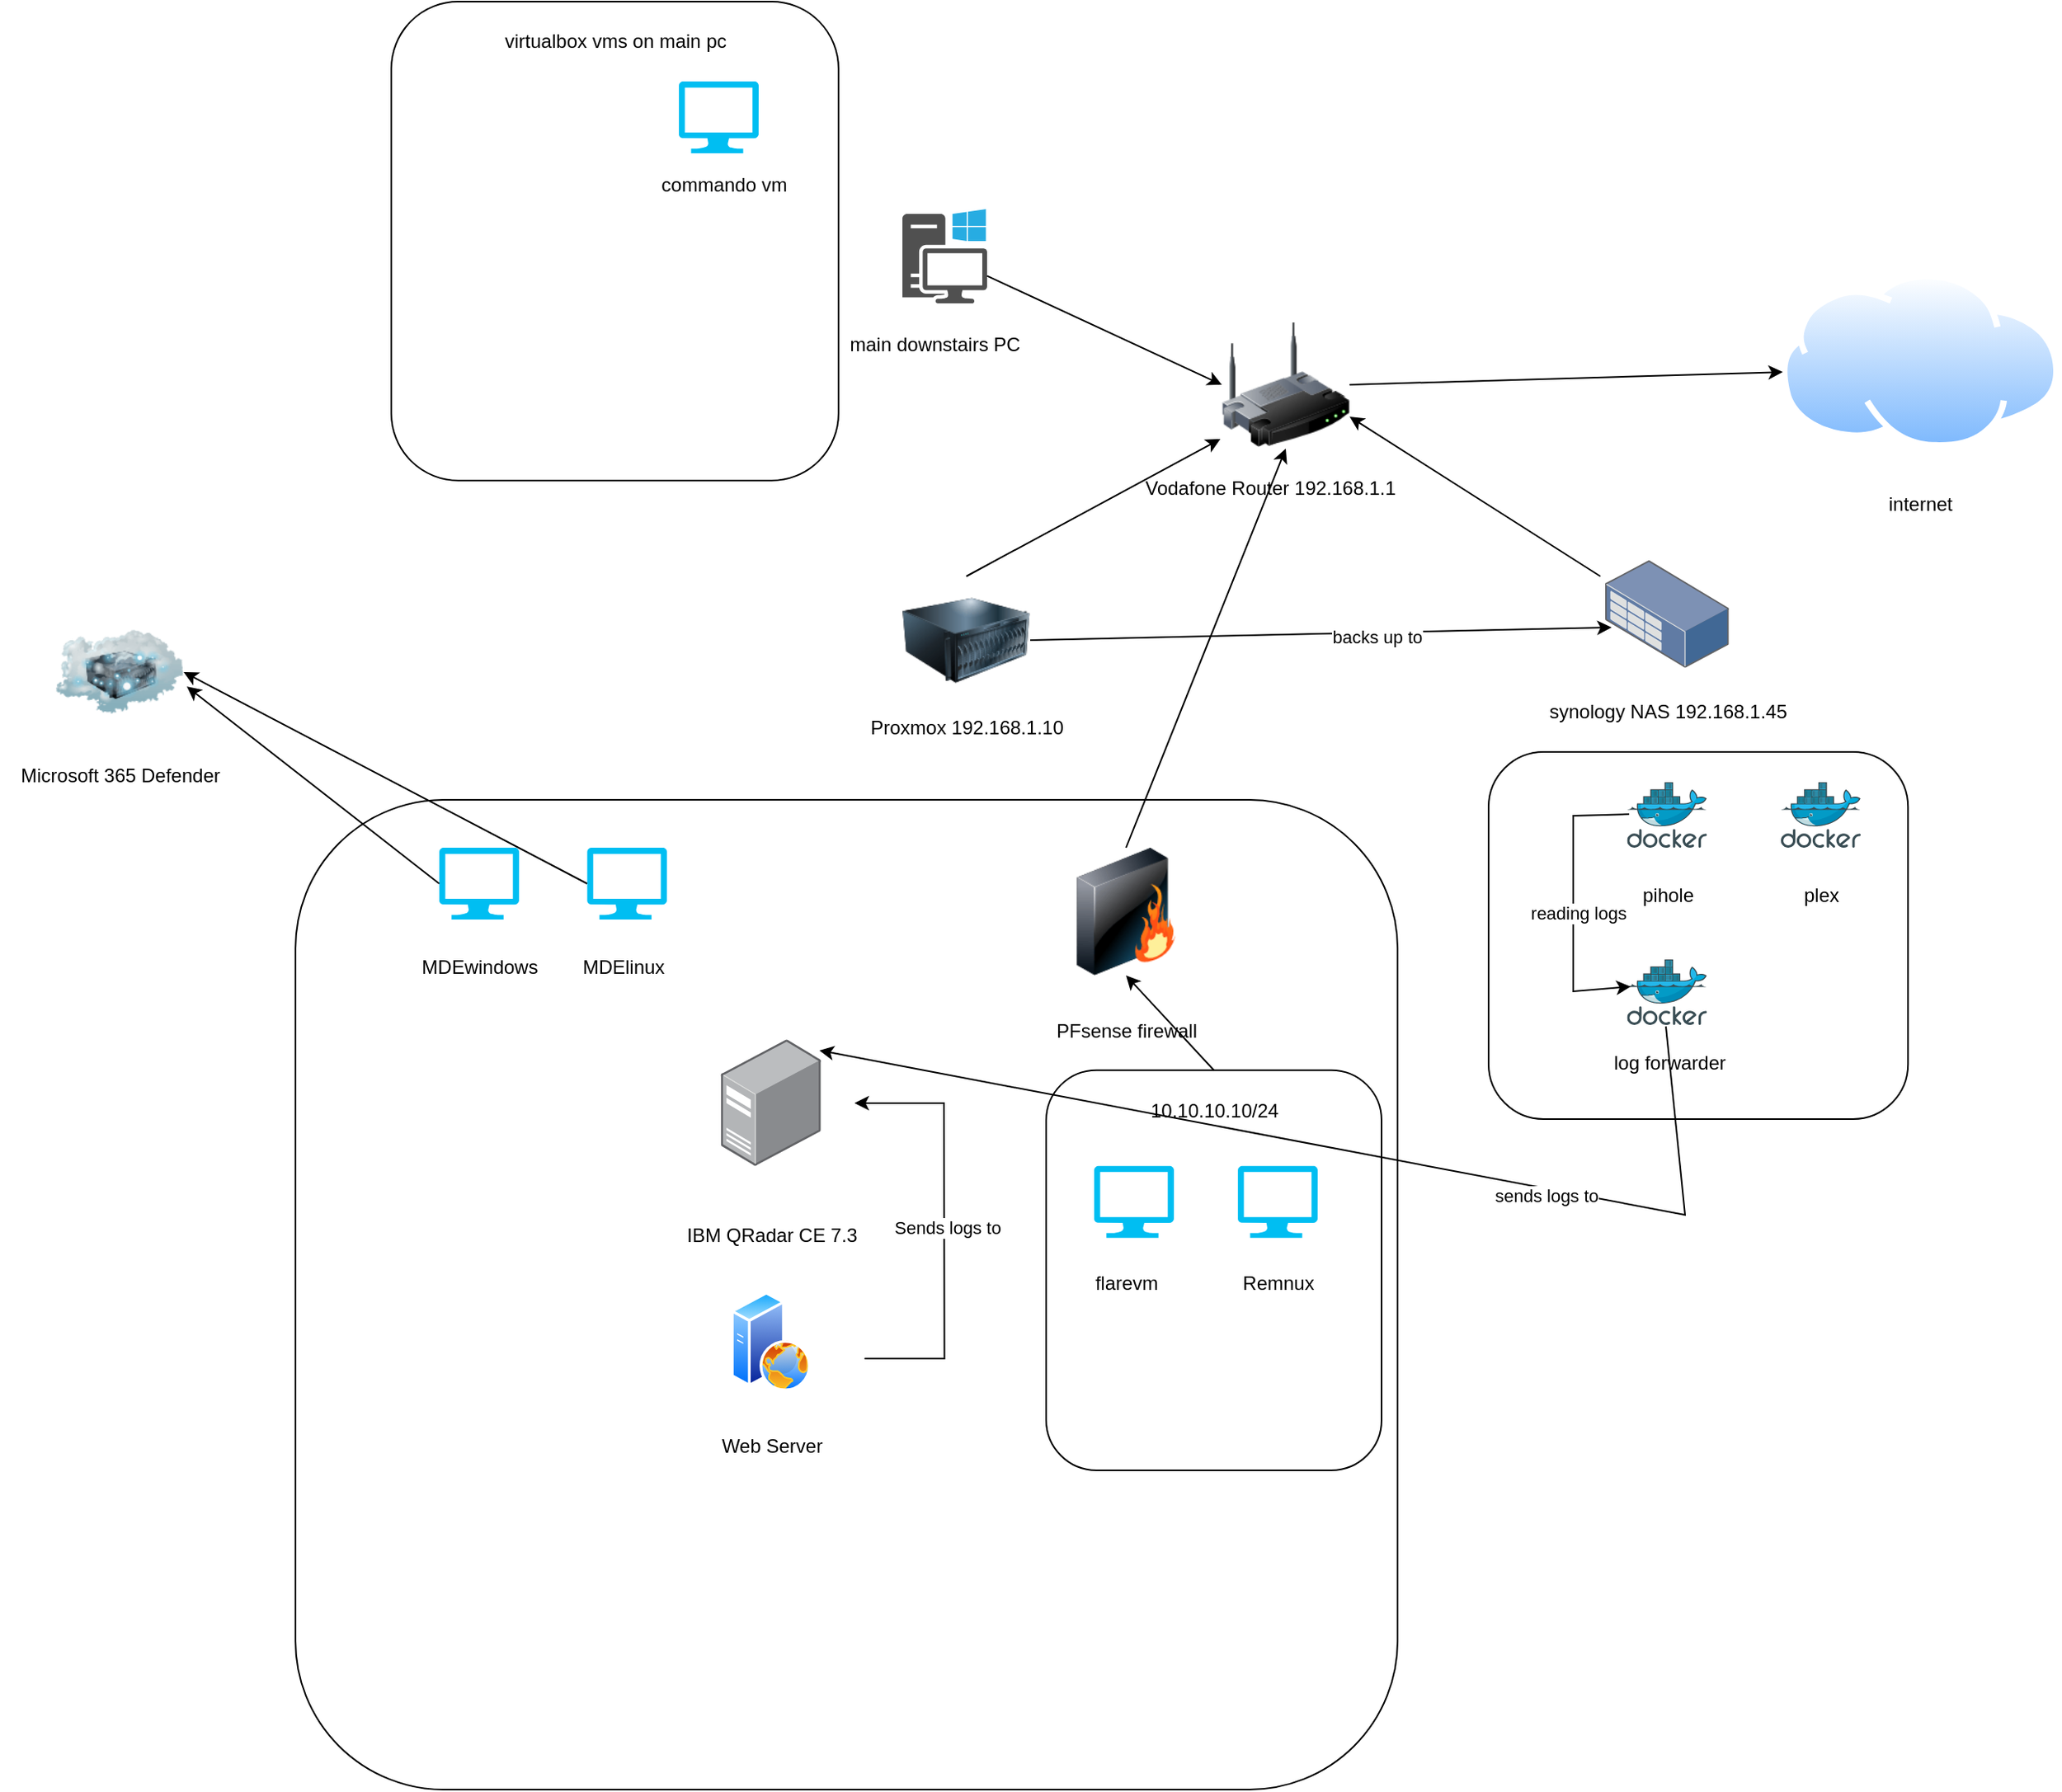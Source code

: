 <mxfile version="24.7.16">
  <diagram name="Page-1" id="ZpYNvY8d8dBsB5j52Xvp">
    <mxGraphModel dx="2284" dy="1846" grid="1" gridSize="10" guides="1" tooltips="1" connect="1" arrows="1" fold="1" page="1" pageScale="1" pageWidth="850" pageHeight="1100" math="0" shadow="0">
      <root>
        <mxCell id="0" />
        <mxCell id="1" parent="0" />
        <mxCell id="5E9RYm8k1yz9LcODwsZq-1" value="" style="image;points=[];aspect=fixed;html=1;align=center;shadow=0;dashed=0;image=img/lib/allied_telesis/computer_and_terminals/Server_Desktop.svg;" vertex="1" parent="1">
          <mxGeometry x="106.3" y="310" width="62.6" height="79.35" as="geometry" />
        </mxCell>
        <mxCell id="5E9RYm8k1yz9LcODwsZq-2" value="&lt;div&gt;IBM QRadar CE 7.3&lt;/div&gt;" style="text;html=1;align=center;verticalAlign=middle;resizable=0;points=[];autosize=1;strokeColor=none;fillColor=none;" vertex="1" parent="1">
          <mxGeometry x="72.6" y="418" width="130" height="30" as="geometry" />
        </mxCell>
        <mxCell id="5E9RYm8k1yz9LcODwsZq-3" value="" style="image;html=1;image=img/lib/clip_art/networking/Cloud_Server_128x128.png" vertex="1" parent="1">
          <mxGeometry x="-310" y="40" width="80" height="80" as="geometry" />
        </mxCell>
        <mxCell id="5E9RYm8k1yz9LcODwsZq-4" value="&lt;div&gt;Microsoft 365 Defender&lt;/div&gt;" style="text;html=1;align=center;verticalAlign=middle;resizable=0;points=[];autosize=1;strokeColor=none;fillColor=none;" vertex="1" parent="1">
          <mxGeometry x="-345" y="130" width="150" height="30" as="geometry" />
        </mxCell>
        <mxCell id="5E9RYm8k1yz9LcODwsZq-7" value="" style="image;aspect=fixed;perimeter=ellipsePerimeter;html=1;align=center;shadow=0;dashed=0;spacingTop=3;image=img/lib/active_directory/web_server.svg;" vertex="1" parent="1">
          <mxGeometry x="112.6" y="468" width="50" height="62.5" as="geometry" />
        </mxCell>
        <mxCell id="5E9RYm8k1yz9LcODwsZq-8" value="Web Server" style="text;html=1;align=center;verticalAlign=middle;resizable=0;points=[];autosize=1;strokeColor=none;fillColor=none;" vertex="1" parent="1">
          <mxGeometry x="92.6" y="550" width="90" height="30" as="geometry" />
        </mxCell>
        <mxCell id="5E9RYm8k1yz9LcODwsZq-11" value="" style="endArrow=classic;html=1;rounded=0;" edge="1" parent="1">
          <mxGeometry width="50" height="50" relative="1" as="geometry">
            <mxPoint x="196.3" y="510" as="sourcePoint" />
            <mxPoint x="190" y="350" as="targetPoint" />
            <Array as="points">
              <mxPoint x="246.3" y="510" />
              <mxPoint x="246" y="350" />
            </Array>
          </mxGeometry>
        </mxCell>
        <mxCell id="5E9RYm8k1yz9LcODwsZq-13" value="Sends logs to" style="edgeLabel;html=1;align=center;verticalAlign=middle;resizable=0;points=[];" vertex="1" connectable="0" parent="5E9RYm8k1yz9LcODwsZq-11">
          <mxGeometry x="-0.007" y="-2" relative="1" as="geometry">
            <mxPoint as="offset" />
          </mxGeometry>
        </mxCell>
        <mxCell id="5E9RYm8k1yz9LcODwsZq-14" value="" style="image;html=1;image=img/lib/clip_art/networking/Firewall_128x128.png" vertex="1" parent="1">
          <mxGeometry x="320" y="190" width="80" height="80" as="geometry" />
        </mxCell>
        <mxCell id="5E9RYm8k1yz9LcODwsZq-15" value="PFsense firewall" style="text;html=1;align=center;verticalAlign=middle;resizable=0;points=[];autosize=1;strokeColor=none;fillColor=none;" vertex="1" parent="1">
          <mxGeometry x="300" y="290" width="120" height="30" as="geometry" />
        </mxCell>
        <mxCell id="5E9RYm8k1yz9LcODwsZq-16" value="" style="image;html=1;image=img/lib/clip_art/computers/Server_128x128.png" vertex="1" parent="1">
          <mxGeometry x="220" y="20" width="80" height="80" as="geometry" />
        </mxCell>
        <mxCell id="5E9RYm8k1yz9LcODwsZq-17" value="Proxmox 192.168.1.10" style="text;html=1;align=center;verticalAlign=middle;resizable=0;points=[];autosize=1;strokeColor=none;fillColor=none;" vertex="1" parent="1">
          <mxGeometry x="185" y="100" width="150" height="30" as="geometry" />
        </mxCell>
        <mxCell id="5E9RYm8k1yz9LcODwsZq-18" value="" style="rounded=1;whiteSpace=wrap;html=1;fillColor=none;" vertex="1" parent="1">
          <mxGeometry x="-160" y="160" width="690" height="620" as="geometry" />
        </mxCell>
        <mxCell id="5E9RYm8k1yz9LcODwsZq-19" value="" style="rounded=1;whiteSpace=wrap;html=1;fillColor=none;" vertex="1" parent="1">
          <mxGeometry x="310" y="329.35" width="210" height="250.65" as="geometry" />
        </mxCell>
        <mxCell id="5E9RYm8k1yz9LcODwsZq-20" value="&lt;div&gt;10.10.10.10/24&lt;/div&gt;" style="text;html=1;align=center;verticalAlign=middle;resizable=0;points=[];autosize=1;strokeColor=none;fillColor=none;" vertex="1" parent="1">
          <mxGeometry x="360" y="340" width="110" height="30" as="geometry" />
        </mxCell>
        <mxCell id="5E9RYm8k1yz9LcODwsZq-21" value="" style="verticalLabelPosition=bottom;html=1;verticalAlign=top;align=center;strokeColor=none;fillColor=#00BEF2;shape=mxgraph.azure.computer;pointerEvents=1;" vertex="1" parent="1">
          <mxGeometry x="340" y="389.35" width="50" height="45" as="geometry" />
        </mxCell>
        <mxCell id="5E9RYm8k1yz9LcODwsZq-22" value="flarevm" style="text;html=1;align=center;verticalAlign=middle;resizable=0;points=[];autosize=1;strokeColor=none;fillColor=none;" vertex="1" parent="1">
          <mxGeometry x="330" y="448" width="60" height="30" as="geometry" />
        </mxCell>
        <mxCell id="5E9RYm8k1yz9LcODwsZq-23" value="" style="image;aspect=fixed;perimeter=ellipsePerimeter;html=1;align=center;shadow=0;dashed=0;spacingTop=3;image=img/lib/active_directory/internet_cloud.svg;" vertex="1" parent="1">
          <mxGeometry x="770" y="-170" width="174.6" height="110" as="geometry" />
        </mxCell>
        <mxCell id="5E9RYm8k1yz9LcODwsZq-24" value="internet" style="text;html=1;align=center;verticalAlign=middle;resizable=0;points=[];autosize=1;strokeColor=none;fillColor=none;" vertex="1" parent="1">
          <mxGeometry x="827.3" y="-40" width="60" height="30" as="geometry" />
        </mxCell>
        <mxCell id="5E9RYm8k1yz9LcODwsZq-31" value="" style="endArrow=classic;html=1;rounded=0;exitX=0.5;exitY=0;exitDx=0;exitDy=0;entryX=0.5;entryY=1;entryDx=0;entryDy=0;" edge="1" parent="1" source="5E9RYm8k1yz9LcODwsZq-19" target="5E9RYm8k1yz9LcODwsZq-14">
          <mxGeometry width="50" height="50" relative="1" as="geometry">
            <mxPoint x="140" y="280" as="sourcePoint" />
            <mxPoint x="190" y="230" as="targetPoint" />
          </mxGeometry>
        </mxCell>
        <mxCell id="5E9RYm8k1yz9LcODwsZq-33" value="" style="endArrow=classic;html=1;rounded=0;exitX=0.5;exitY=0;exitDx=0;exitDy=0;entryX=0.5;entryY=1;entryDx=0;entryDy=0;" edge="1" parent="1" source="5E9RYm8k1yz9LcODwsZq-14" target="5E9RYm8k1yz9LcODwsZq-35">
          <mxGeometry width="50" height="50" relative="1" as="geometry">
            <mxPoint x="400" y="120" as="sourcePoint" />
            <mxPoint x="450" as="targetPoint" />
          </mxGeometry>
        </mxCell>
        <mxCell id="5E9RYm8k1yz9LcODwsZq-35" value="" style="image;html=1;image=img/lib/clip_art/networking/Wireless_Router_128x128.png" vertex="1" parent="1">
          <mxGeometry x="420" y="-140" width="80" height="80" as="geometry" />
        </mxCell>
        <mxCell id="5E9RYm8k1yz9LcODwsZq-38" value="Vodafone Router 192.168.1.1" style="text;html=1;align=center;verticalAlign=middle;resizable=0;points=[];autosize=1;strokeColor=none;fillColor=none;" vertex="1" parent="1">
          <mxGeometry x="360" y="-50" width="180" height="30" as="geometry" />
        </mxCell>
        <mxCell id="5E9RYm8k1yz9LcODwsZq-39" value="" style="endArrow=classic;html=1;rounded=0;entryX=0.007;entryY=0.564;entryDx=0;entryDy=0;entryPerimeter=0;exitX=1;exitY=0.5;exitDx=0;exitDy=0;" edge="1" parent="1" source="5E9RYm8k1yz9LcODwsZq-35" target="5E9RYm8k1yz9LcODwsZq-23">
          <mxGeometry width="50" height="50" relative="1" as="geometry">
            <mxPoint x="170" y="150" as="sourcePoint" />
            <mxPoint x="220" y="100" as="targetPoint" />
          </mxGeometry>
        </mxCell>
        <mxCell id="5E9RYm8k1yz9LcODwsZq-40" value="" style="endArrow=classic;html=1;rounded=0;entryX=-0.012;entryY=0.925;entryDx=0;entryDy=0;exitX=0.5;exitY=0;exitDx=0;exitDy=0;entryPerimeter=0;" edge="1" parent="1" source="5E9RYm8k1yz9LcODwsZq-16" target="5E9RYm8k1yz9LcODwsZq-35">
          <mxGeometry width="50" height="50" relative="1" as="geometry">
            <mxPoint x="170" y="150" as="sourcePoint" />
            <mxPoint x="220" y="100" as="targetPoint" />
          </mxGeometry>
        </mxCell>
        <mxCell id="5E9RYm8k1yz9LcODwsZq-41" value="" style="verticalLabelPosition=bottom;html=1;verticalAlign=top;align=center;strokeColor=none;fillColor=#00BEF2;shape=mxgraph.azure.computer;pointerEvents=1;" vertex="1" parent="1">
          <mxGeometry x="430" y="389.35" width="50" height="45" as="geometry" />
        </mxCell>
        <mxCell id="5E9RYm8k1yz9LcODwsZq-43" value="&lt;div&gt;Remnux&lt;/div&gt;" style="text;html=1;align=center;verticalAlign=middle;resizable=0;points=[];autosize=1;strokeColor=none;fillColor=none;" vertex="1" parent="1">
          <mxGeometry x="420" y="448" width="70" height="30" as="geometry" />
        </mxCell>
        <mxCell id="5E9RYm8k1yz9LcODwsZq-44" value="" style="sketch=0;pointerEvents=1;shadow=0;dashed=0;html=1;strokeColor=none;fillColor=#505050;labelPosition=center;verticalLabelPosition=bottom;verticalAlign=top;outlineConnect=0;align=center;shape=mxgraph.office.devices.workstation_pc;" vertex="1" parent="1">
          <mxGeometry x="220" y="-210" width="53" height="59" as="geometry" />
        </mxCell>
        <mxCell id="5E9RYm8k1yz9LcODwsZq-45" value="main downstairs PC" style="text;html=1;align=center;verticalAlign=middle;resizable=0;points=[];autosize=1;strokeColor=none;fillColor=none;" vertex="1" parent="1">
          <mxGeometry x="170" y="-140" width="140" height="30" as="geometry" />
        </mxCell>
        <mxCell id="5E9RYm8k1yz9LcODwsZq-46" value="" style="endArrow=classic;html=1;rounded=0;entryX=0;entryY=0.5;entryDx=0;entryDy=0;" edge="1" parent="1" source="5E9RYm8k1yz9LcODwsZq-44" target="5E9RYm8k1yz9LcODwsZq-35">
          <mxGeometry width="50" height="50" relative="1" as="geometry">
            <mxPoint x="220" y="-50" as="sourcePoint" />
            <mxPoint x="270" y="-100" as="targetPoint" />
          </mxGeometry>
        </mxCell>
        <mxCell id="5E9RYm8k1yz9LcODwsZq-47" value="" style="rounded=1;whiteSpace=wrap;html=1;fillColor=none;" vertex="1" parent="1">
          <mxGeometry x="-100" y="-340" width="280" height="300" as="geometry" />
        </mxCell>
        <mxCell id="5E9RYm8k1yz9LcODwsZq-48" value="&lt;div&gt;virtualbox vms on main pc&lt;/div&gt;" style="text;html=1;align=center;verticalAlign=middle;resizable=0;points=[];autosize=1;strokeColor=none;fillColor=none;" vertex="1" parent="1">
          <mxGeometry x="-40" y="-330" width="160" height="30" as="geometry" />
        </mxCell>
        <mxCell id="5E9RYm8k1yz9LcODwsZq-49" value="" style="verticalLabelPosition=bottom;html=1;verticalAlign=top;align=center;strokeColor=none;fillColor=#00BEF2;shape=mxgraph.azure.computer;pointerEvents=1;" vertex="1" parent="1">
          <mxGeometry x="80" y="-290" width="50" height="45" as="geometry" />
        </mxCell>
        <mxCell id="5E9RYm8k1yz9LcODwsZq-50" value="commando vm" style="text;html=1;align=center;verticalAlign=middle;resizable=0;points=[];autosize=1;strokeColor=none;fillColor=none;" vertex="1" parent="1">
          <mxGeometry x="52.6" y="-240" width="110" height="30" as="geometry" />
        </mxCell>
        <mxCell id="5E9RYm8k1yz9LcODwsZq-51" value="" style="verticalLabelPosition=bottom;html=1;verticalAlign=top;align=center;strokeColor=none;fillColor=#00BEF2;shape=mxgraph.azure.computer;pointerEvents=1;" vertex="1" parent="1">
          <mxGeometry x="-70" y="190.0" width="50" height="45" as="geometry" />
        </mxCell>
        <mxCell id="5E9RYm8k1yz9LcODwsZq-54" value="MDEwindows" style="text;html=1;align=center;verticalAlign=middle;resizable=0;points=[];autosize=1;strokeColor=none;fillColor=none;" vertex="1" parent="1">
          <mxGeometry x="-95" y="250" width="100" height="30" as="geometry" />
        </mxCell>
        <mxCell id="5E9RYm8k1yz9LcODwsZq-55" value="" style="verticalLabelPosition=bottom;html=1;verticalAlign=top;align=center;strokeColor=none;fillColor=#00BEF2;shape=mxgraph.azure.computer;pointerEvents=1;" vertex="1" parent="1">
          <mxGeometry x="22.6" y="190.0" width="50" height="45" as="geometry" />
        </mxCell>
        <mxCell id="5E9RYm8k1yz9LcODwsZq-56" value="MDElinux" style="text;html=1;align=center;verticalAlign=middle;resizable=0;points=[];autosize=1;strokeColor=none;fillColor=none;" vertex="1" parent="1">
          <mxGeometry x="10" y="250" width="70" height="30" as="geometry" />
        </mxCell>
        <mxCell id="5E9RYm8k1yz9LcODwsZq-57" value="" style="endArrow=classic;html=1;rounded=0;exitX=0;exitY=0.5;exitDx=0;exitDy=0;exitPerimeter=0;entryX=1.025;entryY=0.613;entryDx=0;entryDy=0;entryPerimeter=0;" edge="1" parent="1" source="5E9RYm8k1yz9LcODwsZq-51" target="5E9RYm8k1yz9LcODwsZq-3">
          <mxGeometry width="50" height="50" relative="1" as="geometry">
            <mxPoint x="-280" y="250" as="sourcePoint" />
            <mxPoint x="-230" y="200" as="targetPoint" />
          </mxGeometry>
        </mxCell>
        <mxCell id="5E9RYm8k1yz9LcODwsZq-59" value="" style="endArrow=classic;html=1;rounded=0;exitX=0;exitY=0.5;exitDx=0;exitDy=0;exitPerimeter=0;entryX=1;entryY=0.5;entryDx=0;entryDy=0;" edge="1" parent="1" source="5E9RYm8k1yz9LcODwsZq-55" target="5E9RYm8k1yz9LcODwsZq-3">
          <mxGeometry width="50" height="50" relative="1" as="geometry">
            <mxPoint x="-150" y="90" as="sourcePoint" />
            <mxPoint x="-100" y="40" as="targetPoint" />
          </mxGeometry>
        </mxCell>
        <mxCell id="5E9RYm8k1yz9LcODwsZq-60" value="" style="image;points=[];aspect=fixed;html=1;align=center;shadow=0;dashed=0;image=img/lib/allied_telesis/storage/Datacenter_Server_Rack_Storage_Unit_Small.svg;" vertex="1" parent="1">
          <mxGeometry x="660" y="10" width="77.4" height="67.2" as="geometry" />
        </mxCell>
        <mxCell id="5E9RYm8k1yz9LcODwsZq-61" value="synology NAS 192.168.1.45" style="text;html=1;align=center;verticalAlign=middle;resizable=0;points=[];autosize=1;strokeColor=none;fillColor=none;" vertex="1" parent="1">
          <mxGeometry x="613.7" y="90" width="170" height="30" as="geometry" />
        </mxCell>
        <mxCell id="5E9RYm8k1yz9LcODwsZq-62" value="" style="image;sketch=0;aspect=fixed;html=1;points=[];align=center;fontSize=12;image=img/lib/mscae/Docker.svg;" vertex="1" parent="1">
          <mxGeometry x="673.7" y="149" width="50" height="41" as="geometry" />
        </mxCell>
        <mxCell id="5E9RYm8k1yz9LcODwsZq-63" value="pihole" style="text;html=1;align=center;verticalAlign=middle;resizable=0;points=[];autosize=1;strokeColor=none;fillColor=none;" vertex="1" parent="1">
          <mxGeometry x="668.7" y="205" width="60" height="30" as="geometry" />
        </mxCell>
        <mxCell id="5E9RYm8k1yz9LcODwsZq-64" value="" style="image;sketch=0;aspect=fixed;html=1;points=[];align=center;fontSize=12;image=img/lib/mscae/Docker.svg;" vertex="1" parent="1">
          <mxGeometry x="770" y="149" width="50" height="41" as="geometry" />
        </mxCell>
        <mxCell id="5E9RYm8k1yz9LcODwsZq-65" value="plex" style="text;html=1;align=center;verticalAlign=middle;resizable=0;points=[];autosize=1;strokeColor=none;fillColor=none;" vertex="1" parent="1">
          <mxGeometry x="770" y="205" width="50" height="30" as="geometry" />
        </mxCell>
        <mxCell id="5E9RYm8k1yz9LcODwsZq-66" value="" style="image;sketch=0;aspect=fixed;html=1;points=[];align=center;fontSize=12;image=img/lib/mscae/Docker.svg;" vertex="1" parent="1">
          <mxGeometry x="673.7" y="260" width="50" height="41" as="geometry" />
        </mxCell>
        <mxCell id="5E9RYm8k1yz9LcODwsZq-67" value="log forwarder" style="text;html=1;align=center;verticalAlign=middle;resizable=0;points=[];autosize=1;strokeColor=none;fillColor=none;" vertex="1" parent="1">
          <mxGeometry x="650" y="310" width="100" height="30" as="geometry" />
        </mxCell>
        <mxCell id="5E9RYm8k1yz9LcODwsZq-68" value="" style="rounded=1;whiteSpace=wrap;html=1;fillColor=none;" vertex="1" parent="1">
          <mxGeometry x="587" y="130" width="262.6" height="230" as="geometry" />
        </mxCell>
        <mxCell id="5E9RYm8k1yz9LcODwsZq-69" value="" style="endArrow=classic;html=1;rounded=0;exitX=0.026;exitY=0.488;exitDx=0;exitDy=0;exitPerimeter=0;entryX=0.046;entryY=0.415;entryDx=0;entryDy=0;entryPerimeter=0;" edge="1" parent="1" source="5E9RYm8k1yz9LcODwsZq-62" target="5E9RYm8k1yz9LcODwsZq-66">
          <mxGeometry width="50" height="50" relative="1" as="geometry">
            <mxPoint x="840" y="50" as="sourcePoint" />
            <mxPoint x="650" y="280" as="targetPoint" />
            <Array as="points">
              <mxPoint x="640" y="170" />
              <mxPoint x="640" y="280" />
            </Array>
          </mxGeometry>
        </mxCell>
        <mxCell id="5E9RYm8k1yz9LcODwsZq-70" value="reading logs" style="edgeLabel;html=1;align=center;verticalAlign=middle;resizable=0;points=[];" vertex="1" connectable="0" parent="5E9RYm8k1yz9LcODwsZq-69">
          <mxGeometry x="0.06" y="3" relative="1" as="geometry">
            <mxPoint as="offset" />
          </mxGeometry>
        </mxCell>
        <mxCell id="5E9RYm8k1yz9LcODwsZq-71" value="" style="endArrow=classic;html=1;rounded=0;exitX=0.486;exitY=1.024;exitDx=0;exitDy=0;exitPerimeter=0;entryX=0.986;entryY=0.088;entryDx=0;entryDy=0;entryPerimeter=0;" edge="1" parent="1" source="5E9RYm8k1yz9LcODwsZq-66" target="5E9RYm8k1yz9LcODwsZq-1">
          <mxGeometry width="50" height="50" relative="1" as="geometry">
            <mxPoint x="770" y="510" as="sourcePoint" />
            <mxPoint x="640" y="450" as="targetPoint" />
            <Array as="points">
              <mxPoint x="710" y="420" />
            </Array>
          </mxGeometry>
        </mxCell>
        <mxCell id="5E9RYm8k1yz9LcODwsZq-72" value="sends logs to" style="edgeLabel;html=1;align=center;verticalAlign=middle;resizable=0;points=[];" vertex="1" connectable="0" parent="5E9RYm8k1yz9LcODwsZq-71">
          <mxGeometry x="-0.384" y="4" relative="1" as="geometry">
            <mxPoint as="offset" />
          </mxGeometry>
        </mxCell>
        <mxCell id="5E9RYm8k1yz9LcODwsZq-73" value="" style="endArrow=classic;html=1;rounded=0;exitX=1;exitY=0.5;exitDx=0;exitDy=0;entryX=0.052;entryY=0.625;entryDx=0;entryDy=0;entryPerimeter=0;" edge="1" parent="1" source="5E9RYm8k1yz9LcODwsZq-16" target="5E9RYm8k1yz9LcODwsZq-60">
          <mxGeometry width="50" height="50" relative="1" as="geometry">
            <mxPoint x="480" y="180" as="sourcePoint" />
            <mxPoint x="560" y="40" as="targetPoint" />
          </mxGeometry>
        </mxCell>
        <mxCell id="5E9RYm8k1yz9LcODwsZq-74" value="backs up to" style="edgeLabel;html=1;align=center;verticalAlign=middle;resizable=0;points=[];" vertex="1" connectable="0" parent="5E9RYm8k1yz9LcODwsZq-73">
          <mxGeometry x="0.192" y="-3" relative="1" as="geometry">
            <mxPoint as="offset" />
          </mxGeometry>
        </mxCell>
        <mxCell id="5E9RYm8k1yz9LcODwsZq-75" value="" style="endArrow=classic;html=1;rounded=0;entryX=1;entryY=0.75;entryDx=0;entryDy=0;exitX=-0.039;exitY=0.149;exitDx=0;exitDy=0;exitPerimeter=0;" edge="1" parent="1" source="5E9RYm8k1yz9LcODwsZq-60" target="5E9RYm8k1yz9LcODwsZq-35">
          <mxGeometry width="50" height="50" relative="1" as="geometry">
            <mxPoint x="510" y="160" as="sourcePoint" />
            <mxPoint x="560" y="110" as="targetPoint" />
          </mxGeometry>
        </mxCell>
      </root>
    </mxGraphModel>
  </diagram>
</mxfile>
